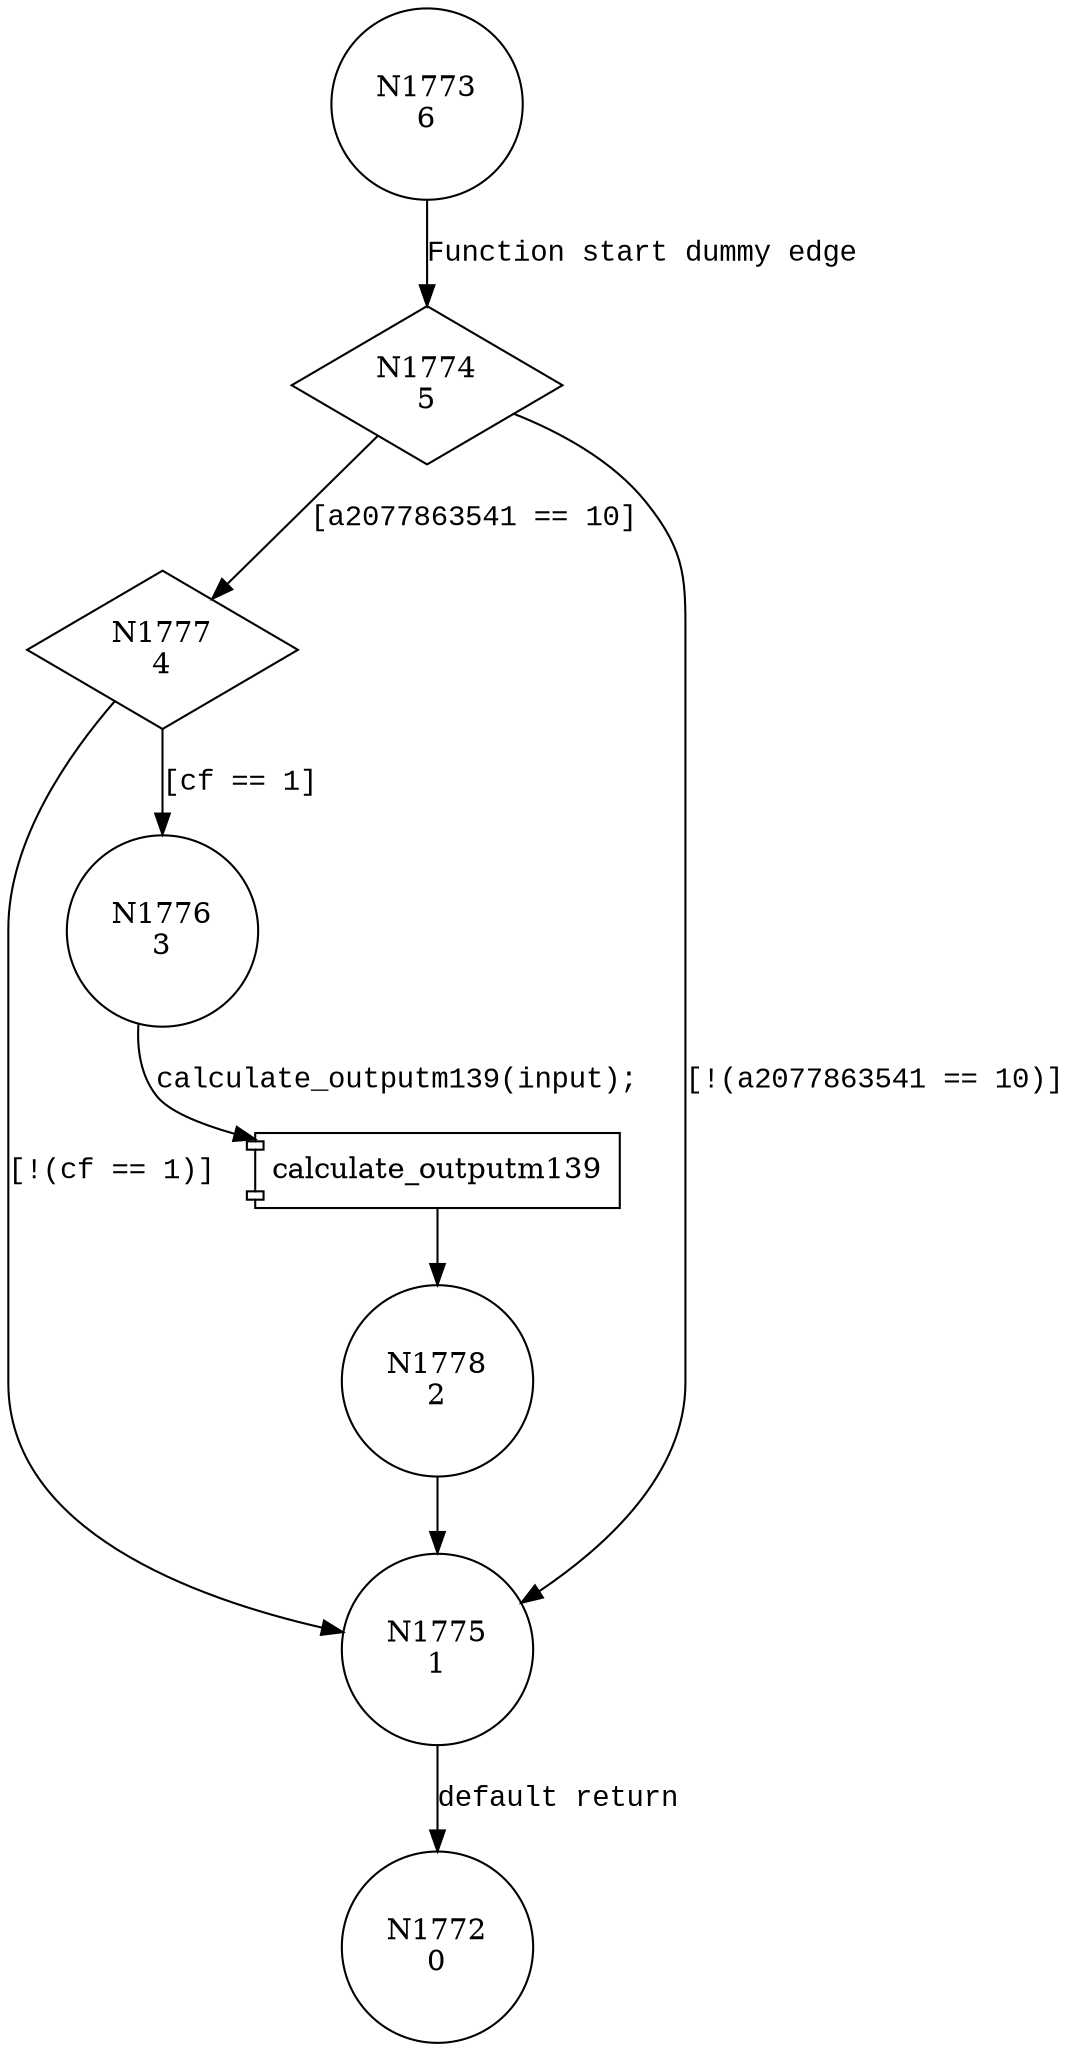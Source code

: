 digraph calculate_outputm29 {
1773 [shape="circle" label="N1773\n6"]
1774 [shape="diamond" label="N1774\n5"]
1777 [shape="diamond" label="N1777\n4"]
1775 [shape="circle" label="N1775\n1"]
1772 [shape="circle" label="N1772\n0"]
1776 [shape="circle" label="N1776\n3"]
1778 [shape="circle" label="N1778\n2"]
1773 -> 1774 [label="Function start dummy edge" fontname="Courier New"]
1774 -> 1777 [label="[a2077863541 == 10]" fontname="Courier New"]
1774 -> 1775 [label="[!(a2077863541 == 10)]" fontname="Courier New"]
1775 -> 1772 [label="default return" fontname="Courier New"]
1777 -> 1776 [label="[cf == 1]" fontname="Courier New"]
1777 -> 1775 [label="[!(cf == 1)]" fontname="Courier New"]
100164 [shape="component" label="calculate_outputm139"]
1776 -> 100164 [label="calculate_outputm139(input);" fontname="Courier New"]
100164 -> 1778 [label="" fontname="Courier New"]
1778 -> 1775 [label="" fontname="Courier New"]
}